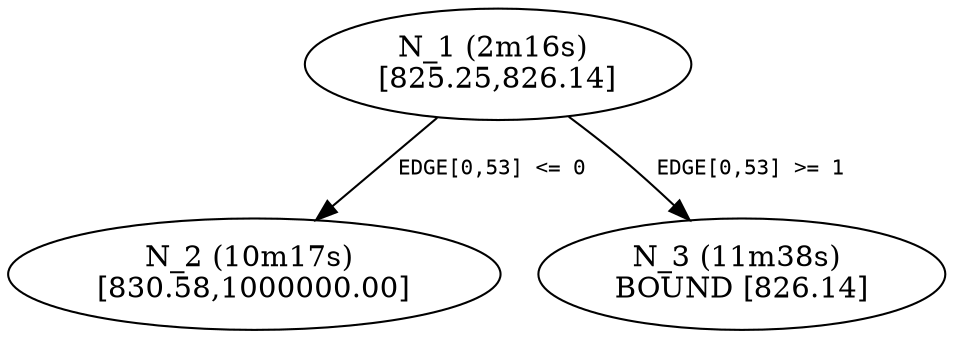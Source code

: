 ##Command to get a nice layout: dot -Tpdf thisfile > thisfile.pdf

digraph master_0_BaP_Tree {
edge[fontname = "Courier", fontsize = 10];
n1 [label="N_1 (2m16s) \n[825.25,826.14]"];
n2 [label="N_2 (10m17s) \n[830.58,1000000.00]"];
n1 -> n2 [ label = " EDGE[0,53] <= 0  " ];
n3 [label="N_3 (11m38s) \nBOUND [826.14]"];
n1 -> n3 [ label = " EDGE[0,53] >= 1  " ];
}